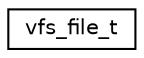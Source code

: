digraph "Graphical Class Hierarchy"
{
 // LATEX_PDF_SIZE
  edge [fontname="Helvetica",fontsize="10",labelfontname="Helvetica",labelfontsize="10"];
  node [fontname="Helvetica",fontsize="10",shape=record];
  rankdir="LR";
  Node0 [label="vfs_file_t",height=0.2,width=0.4,color="black", fillcolor="white", style="filled",URL="$structvfs__file__t.html",tooltip="Information about an open file."];
}
